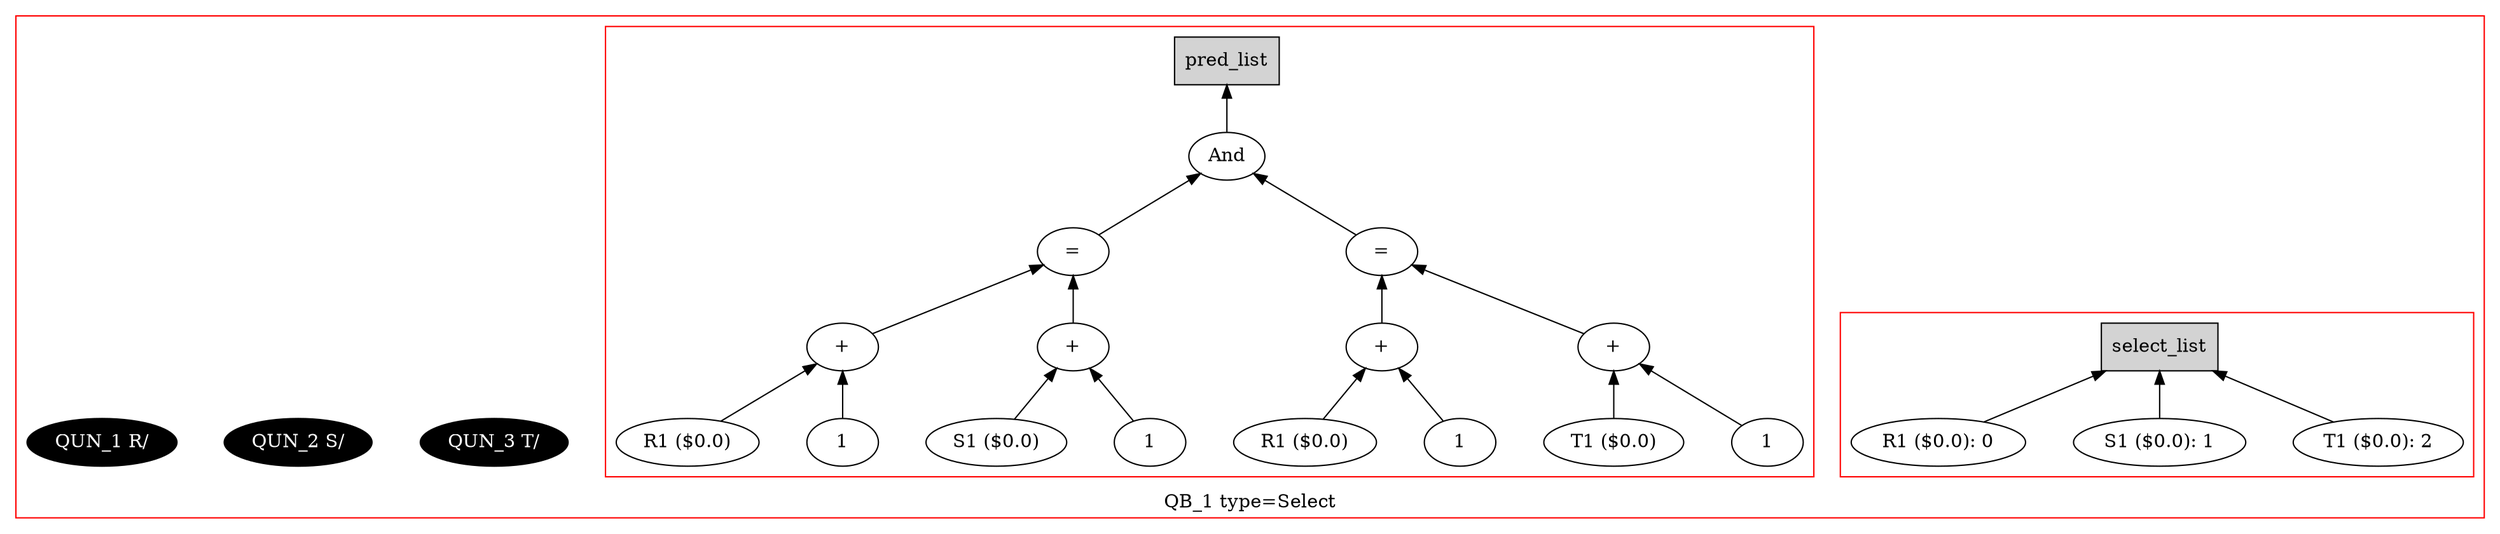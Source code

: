 digraph example1 {
    rankdir=BT;
    nodesep=0.5;
    ordering="in";
  subgraph cluster_QB_1 {
    "QB_1_selectlist"[label="select_list",shape=box,style=filled];
    color = "red"
  subgraph cluster_select_listQB_1 {
    exprnodeExprKey1v1[label="R1 ($0.0): 0"];
    exprnodeExprKey1v1 -> "QB_1_selectlist";
    exprnodeExprKey2v1[label="S1 ($0.0): 1"];
    exprnodeExprKey2v1 -> "QB_1_selectlist";
    exprnodeExprKey3v1[label="T1 ($0.0): 2"];
    exprnodeExprKey3v1 -> "QB_1_selectlist";
}
    "QUN_3"[label="QUN_3 T/", fillcolor=black, fontcolor=white, style=filled]
    "QUN_2"[label="QUN_2 S/", fillcolor=black, fontcolor=white, style=filled]
    "QUN_1"[label="QUN_1 R/", fillcolor=black, fontcolor=white, style=filled]
  subgraph cluster_pred_listQB_1 {
    exprnodeExprKey18v1[label="And"];
    exprnodeExprKey10v1 -> exprnodeExprKey18v1;
    exprnodeExprKey10v1[label="="];
    exprnodeExprKey6v1 -> exprnodeExprKey10v1;
    exprnodeExprKey6v1[label="+"];
    exprnodeExprKey4v1 -> exprnodeExprKey6v1;
    exprnodeExprKey4v1[label="R1 ($0.0)"];
    exprnodeExprKey5v1 -> exprnodeExprKey6v1;
    exprnodeExprKey5v1[label="1"];
    exprnodeExprKey9v1 -> exprnodeExprKey10v1;
    exprnodeExprKey9v1[label="+"];
    exprnodeExprKey7v1 -> exprnodeExprKey9v1;
    exprnodeExprKey7v1[label="S1 ($0.0)"];
    exprnodeExprKey8v1 -> exprnodeExprKey9v1;
    exprnodeExprKey8v1[label="1"];
    exprnodeExprKey17v1 -> exprnodeExprKey18v1;
    exprnodeExprKey17v1[label="="];
    exprnodeExprKey13v1 -> exprnodeExprKey17v1;
    exprnodeExprKey13v1[label="+"];
    exprnodeExprKey11v1 -> exprnodeExprKey13v1;
    exprnodeExprKey11v1[label="R1 ($0.0)"];
    exprnodeExprKey12v1 -> exprnodeExprKey13v1;
    exprnodeExprKey12v1[label="1"];
    exprnodeExprKey16v1 -> exprnodeExprKey17v1;
    exprnodeExprKey16v1[label="+"];
    exprnodeExprKey14v1 -> exprnodeExprKey16v1;
    exprnodeExprKey14v1[label="T1 ($0.0)"];
    exprnodeExprKey15v1 -> exprnodeExprKey16v1;
    exprnodeExprKey15v1[label="1"];
    exprnodeExprKey18v1 -> QB_1_pred_list;
    "QB_1_pred_list"[label="pred_list",shape=box,style=filled];
}
    label = "QB_1 type=Select";
}
}
